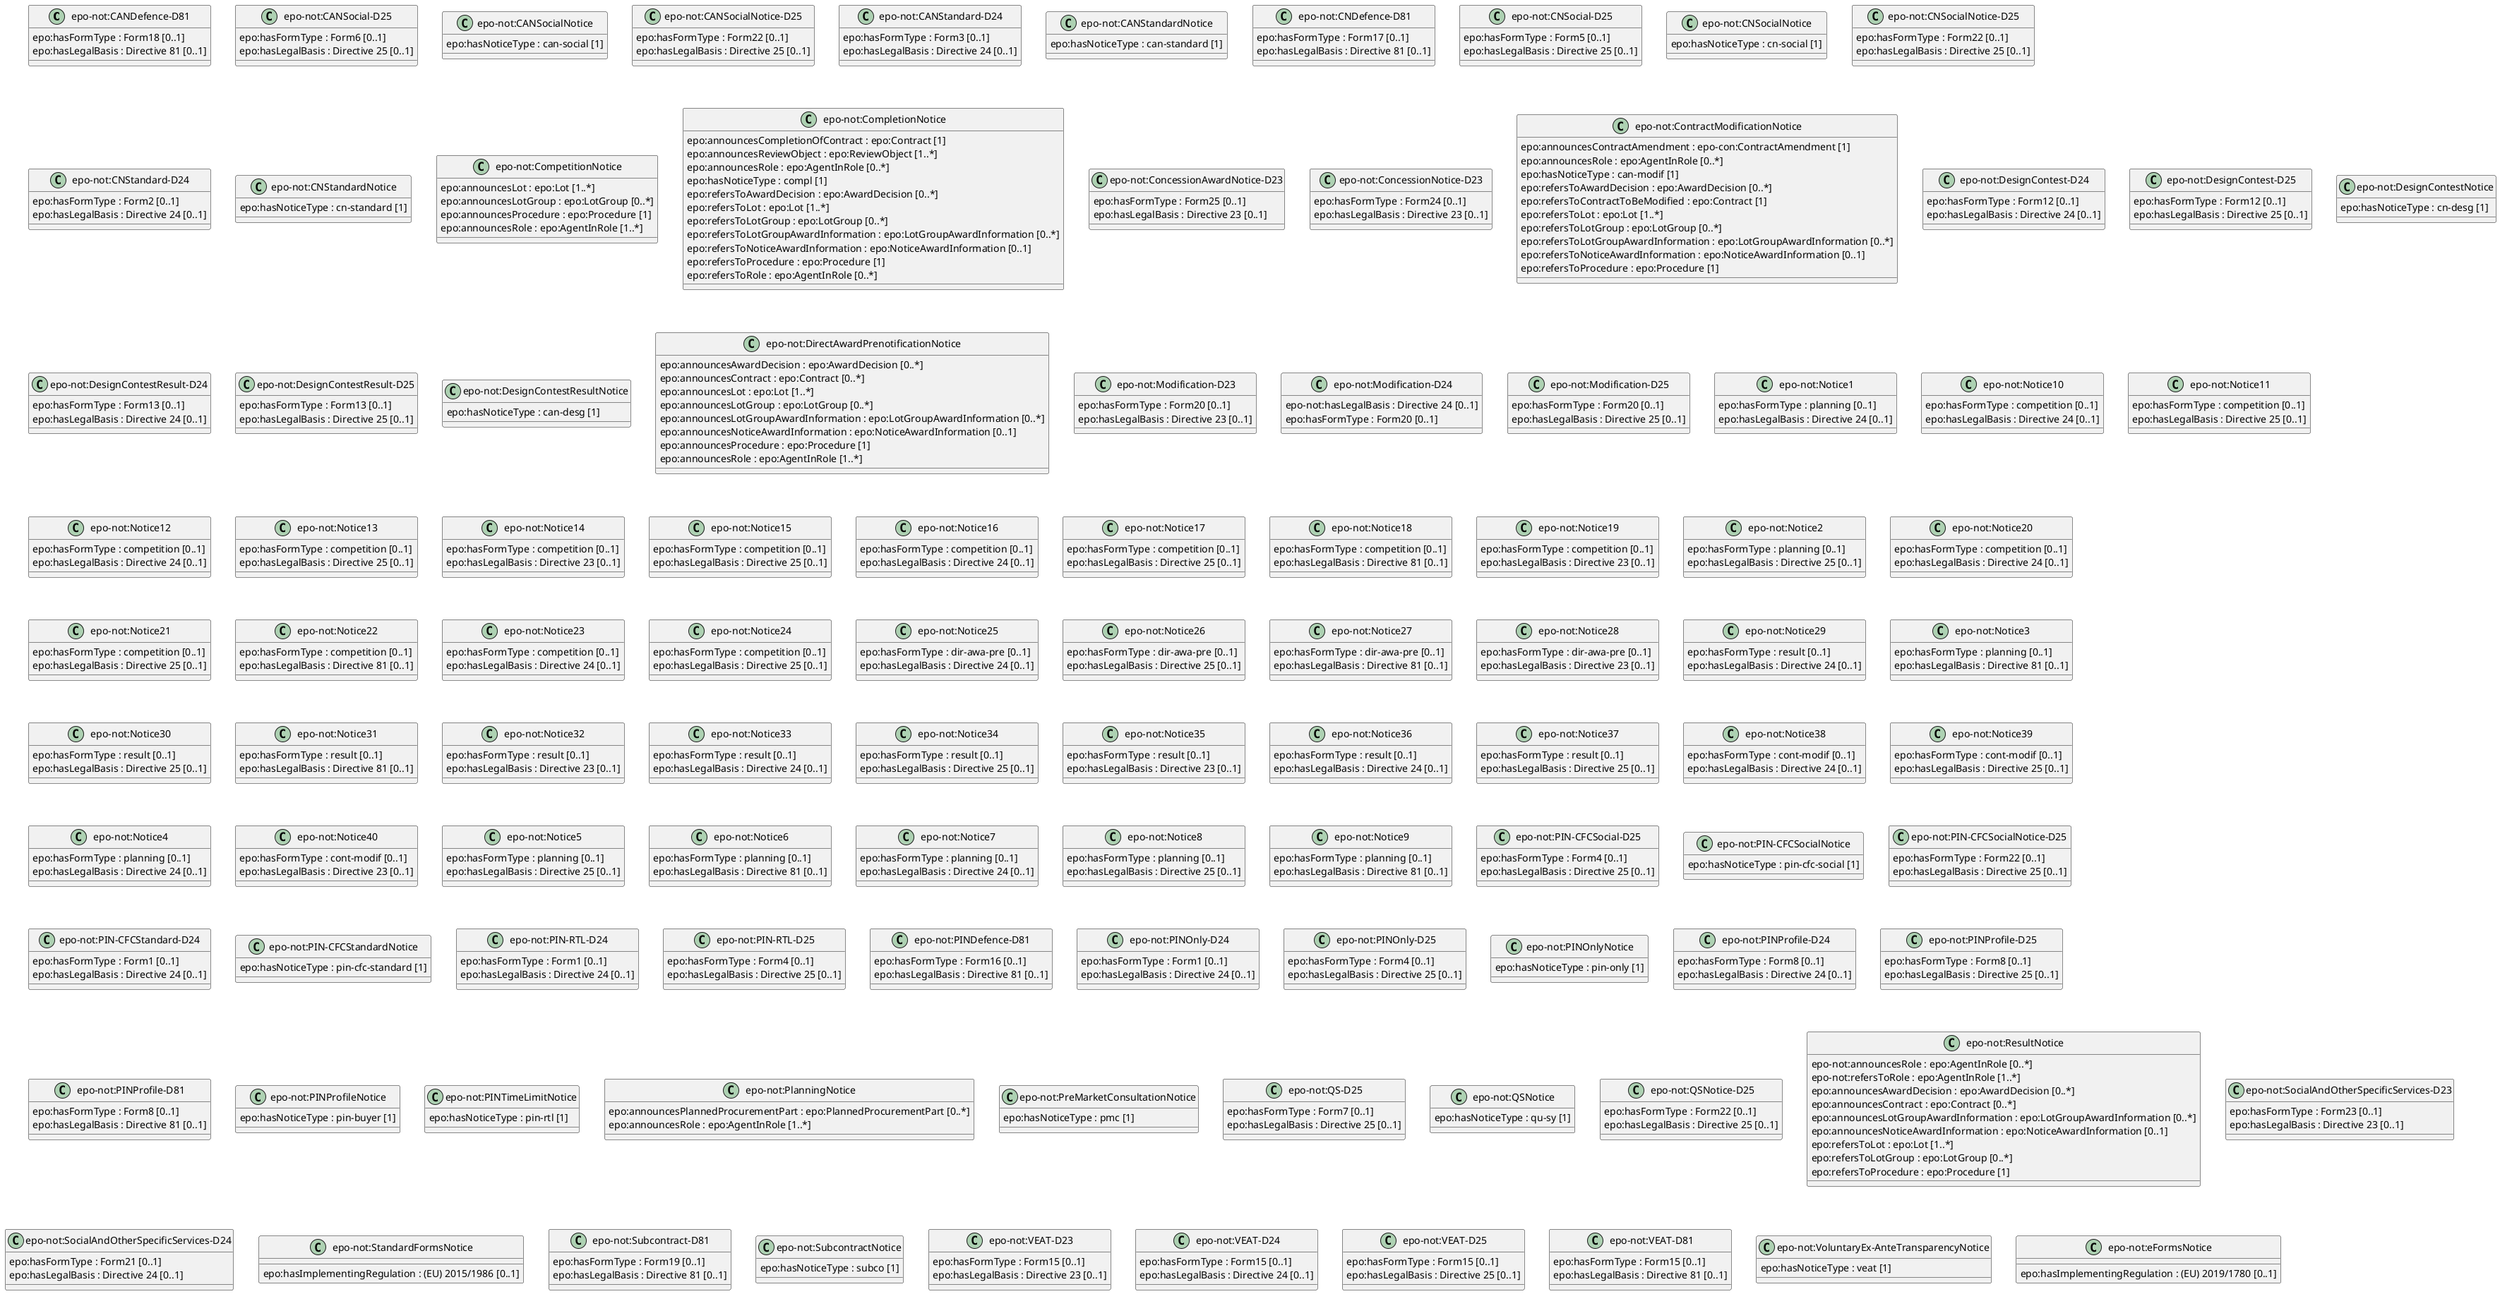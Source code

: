 
@startuml
class "epo-not:CANDefence-D81" {
  epo:hasFormType : Form18 [0..1]
  epo:hasLegalBasis : Directive 81 [0..1]
}

class "epo-not:CANSocial-D25" {
  epo:hasFormType : Form6 [0..1]
  epo:hasLegalBasis : Directive 25 [0..1]
}

class "epo-not:CANSocialNotice" {
  epo:hasNoticeType : can-social [1]
}

class "epo-not:CANSocialNotice-D25" {
  epo:hasFormType : Form22 [0..1]
  epo:hasLegalBasis : Directive 25 [0..1]
}

class "epo-not:CANStandard-D24" {
  epo:hasFormType : Form3 [0..1]
  epo:hasLegalBasis : Directive 24 [0..1]
}

class "epo-not:CANStandardNotice" {
  epo:hasNoticeType : can-standard [1]
}

class "epo-not:CNDefence-D81" {
  epo:hasFormType : Form17 [0..1]
  epo:hasLegalBasis : Directive 81 [0..1]
}

class "epo-not:CNSocial-D25" {
  epo:hasFormType : Form5 [0..1]
  epo:hasLegalBasis : Directive 25 [0..1]
}

class "epo-not:CNSocialNotice" {
  epo:hasNoticeType : cn-social [1]
}

class "epo-not:CNSocialNotice-D25" {
  epo:hasFormType : Form22 [0..1]
  epo:hasLegalBasis : Directive 25 [0..1]
}

class "epo-not:CNStandard-D24" {
  epo:hasFormType : Form2 [0..1]
  epo:hasLegalBasis : Directive 24 [0..1]
}

class "epo-not:CNStandardNotice" {
  epo:hasNoticeType : cn-standard [1]
}

class "epo-not:CompetitionNotice" {
  epo:announcesLot : epo:Lot [1..*]
  epo:announcesLotGroup : epo:LotGroup [0..*]
  epo:announcesProcedure : epo:Procedure [1]
  epo:announcesRole : epo:AgentInRole [1..*]
}

class "epo-not:CompletionNotice" {
  epo:announcesCompletionOfContract : epo:Contract [1]
  epo:announcesReviewObject : epo:ReviewObject [1..*]
  epo:announcesRole : epo:AgentInRole [0..*]
  epo:hasNoticeType : compl [1]
  epo:refersToAwardDecision : epo:AwardDecision [0..*]
  epo:refersToLot : epo:Lot [1..*]
  epo:refersToLotGroup : epo:LotGroup [0..*]
  epo:refersToLotGroupAwardInformation : epo:LotGroupAwardInformation [0..*]
  epo:refersToNoticeAwardInformation : epo:NoticeAwardInformation [0..1]
  epo:refersToProcedure : epo:Procedure [1]
  epo:refersToRole : epo:AgentInRole [0..*]
}

class "epo-not:ConcessionAwardNotice-D23" {
  epo:hasFormType : Form25 [0..1]
  epo:hasLegalBasis : Directive 23 [0..1]
}

class "epo-not:ConcessionNotice-D23" {
  epo:hasFormType : Form24 [0..1]
  epo:hasLegalBasis : Directive 23 [0..1]
}

class "epo-not:ContractModificationNotice" {
  epo:announcesContractAmendment : epo-con:ContractAmendment [1]
  epo:announcesRole : epo:AgentInRole [0..*]
  epo:hasNoticeType : can-modif [1]
  epo:refersToAwardDecision : epo:AwardDecision [0..*]
  epo:refersToContractToBeModified : epo:Contract [1]
  epo:refersToLot : epo:Lot [1..*]
  epo:refersToLotGroup : epo:LotGroup [0..*]
  epo:refersToLotGroupAwardInformation : epo:LotGroupAwardInformation [0..*]
  epo:refersToNoticeAwardInformation : epo:NoticeAwardInformation [0..1]
  epo:refersToProcedure : epo:Procedure [1]
}

class "epo-not:DesignContest-D24" {
  epo:hasFormType : Form12 [0..1]
  epo:hasLegalBasis : Directive 24 [0..1]
}

class "epo-not:DesignContest-D25" {
  epo:hasFormType : Form12 [0..1]
  epo:hasLegalBasis : Directive 25 [0..1]
}

class "epo-not:DesignContestNotice" {
  epo:hasNoticeType : cn-desg [1]
}

class "epo-not:DesignContestResult-D24" {
  epo:hasFormType : Form13 [0..1]
  epo:hasLegalBasis : Directive 24 [0..1]
}

class "epo-not:DesignContestResult-D25" {
  epo:hasFormType : Form13 [0..1]
  epo:hasLegalBasis : Directive 25 [0..1]
}

class "epo-not:DesignContestResultNotice" {
  epo:hasNoticeType : can-desg [1]
}

class "epo-not:DirectAwardPrenotificationNotice" {
  epo:announcesAwardDecision : epo:AwardDecision [0..*]
  epo:announcesContract : epo:Contract [0..*]
  epo:announcesLot : epo:Lot [1..*]
  epo:announcesLotGroup : epo:LotGroup [0..*]
  epo:announcesLotGroupAwardInformation : epo:LotGroupAwardInformation [0..*]
  epo:announcesNoticeAwardInformation : epo:NoticeAwardInformation [0..1]
  epo:announcesProcedure : epo:Procedure [1]
  epo:announcesRole : epo:AgentInRole [1..*]
}

class "epo-not:Modification-D23" {
  epo:hasFormType : Form20 [0..1]
  epo:hasLegalBasis : Directive 23 [0..1]
}

class "epo-not:Modification-D24" {
  epo-not:hasLegalBasis : Directive 24 [0..1]
  epo:hasFormType : Form20 [0..1]
}

class "epo-not:Modification-D25" {
  epo:hasFormType : Form20 [0..1]
  epo:hasLegalBasis : Directive 25 [0..1]
}

class "epo-not:Notice1" {
  epo:hasFormType : planning [0..1]
  epo:hasLegalBasis : Directive 24 [0..1]
}

class "epo-not:Notice10" {
  epo:hasFormType : competition [0..1]
  epo:hasLegalBasis : Directive 24 [0..1]
}

class "epo-not:Notice11" {
  epo:hasFormType : competition [0..1]
  epo:hasLegalBasis : Directive 25 [0..1]
}

class "epo-not:Notice12" {
  epo:hasFormType : competition [0..1]
  epo:hasLegalBasis : Directive 24 [0..1]
}

class "epo-not:Notice13" {
  epo:hasFormType : competition [0..1]
  epo:hasLegalBasis : Directive 25 [0..1]
}

class "epo-not:Notice14" {
  epo:hasFormType : competition [0..1]
  epo:hasLegalBasis : Directive 23 [0..1]
}

class "epo-not:Notice15" {
  epo:hasFormType : competition [0..1]
  epo:hasLegalBasis : Directive 25 [0..1]
}

class "epo-not:Notice16" {
  epo:hasFormType : competition [0..1]
  epo:hasLegalBasis : Directive 24 [0..1]
}

class "epo-not:Notice17" {
  epo:hasFormType : competition [0..1]
  epo:hasLegalBasis : Directive 25 [0..1]
}

class "epo-not:Notice18" {
  epo:hasFormType : competition [0..1]
  epo:hasLegalBasis : Directive 81 [0..1]
}

class "epo-not:Notice19" {
  epo:hasFormType : competition [0..1]
  epo:hasLegalBasis : Directive 23 [0..1]
}

class "epo-not:Notice2" {
  epo:hasFormType : planning [0..1]
  epo:hasLegalBasis : Directive 25 [0..1]
}

class "epo-not:Notice20" {
  epo:hasFormType : competition [0..1]
  epo:hasLegalBasis : Directive 24 [0..1]
}

class "epo-not:Notice21" {
  epo:hasFormType : competition [0..1]
  epo:hasLegalBasis : Directive 25 [0..1]
}

class "epo-not:Notice22" {
  epo:hasFormType : competition [0..1]
  epo:hasLegalBasis : Directive 81 [0..1]
}

class "epo-not:Notice23" {
  epo:hasFormType : competition [0..1]
  epo:hasLegalBasis : Directive 24 [0..1]
}

class "epo-not:Notice24" {
  epo:hasFormType : competition [0..1]
  epo:hasLegalBasis : Directive 25 [0..1]
}

class "epo-not:Notice25" {
  epo:hasFormType : dir-awa-pre [0..1]
  epo:hasLegalBasis : Directive 24 [0..1]
}

class "epo-not:Notice26" {
  epo:hasFormType : dir-awa-pre [0..1]
  epo:hasLegalBasis : Directive 25 [0..1]
}

class "epo-not:Notice27" {
  epo:hasFormType : dir-awa-pre [0..1]
  epo:hasLegalBasis : Directive 81 [0..1]
}

class "epo-not:Notice28" {
  epo:hasFormType : dir-awa-pre [0..1]
  epo:hasLegalBasis : Directive 23 [0..1]
}

class "epo-not:Notice29" {
  epo:hasFormType : result [0..1]
  epo:hasLegalBasis : Directive 24 [0..1]
}

class "epo-not:Notice3" {
  epo:hasFormType : planning [0..1]
  epo:hasLegalBasis : Directive 81 [0..1]
}

class "epo-not:Notice30" {
  epo:hasFormType : result [0..1]
  epo:hasLegalBasis : Directive 25 [0..1]
}

class "epo-not:Notice31" {
  epo:hasFormType : result [0..1]
  epo:hasLegalBasis : Directive 81 [0..1]
}

class "epo-not:Notice32" {
  epo:hasFormType : result [0..1]
  epo:hasLegalBasis : Directive 23 [0..1]
}

class "epo-not:Notice33" {
  epo:hasFormType : result [0..1]
  epo:hasLegalBasis : Directive 24 [0..1]
}

class "epo-not:Notice34" {
  epo:hasFormType : result [0..1]
  epo:hasLegalBasis : Directive 25 [0..1]
}

class "epo-not:Notice35" {
  epo:hasFormType : result [0..1]
  epo:hasLegalBasis : Directive 23 [0..1]
}

class "epo-not:Notice36" {
  epo:hasFormType : result [0..1]
  epo:hasLegalBasis : Directive 24 [0..1]
}

class "epo-not:Notice37" {
  epo:hasFormType : result [0..1]
  epo:hasLegalBasis : Directive 25 [0..1]
}

class "epo-not:Notice38" {
  epo:hasFormType : cont-modif [0..1]
  epo:hasLegalBasis : Directive 24 [0..1]
}

class "epo-not:Notice39" {
  epo:hasFormType : cont-modif [0..1]
  epo:hasLegalBasis : Directive 25 [0..1]
}

class "epo-not:Notice4" {
  epo:hasFormType : planning [0..1]
  epo:hasLegalBasis : Directive 24 [0..1]
}

class "epo-not:Notice40" {
  epo:hasFormType : cont-modif [0..1]
  epo:hasLegalBasis : Directive 23 [0..1]
}

class "epo-not:Notice5" {
  epo:hasFormType : planning [0..1]
  epo:hasLegalBasis : Directive 25 [0..1]
}

class "epo-not:Notice6" {
  epo:hasFormType : planning [0..1]
  epo:hasLegalBasis : Directive 81 [0..1]
}

class "epo-not:Notice7" {
  epo:hasFormType : planning [0..1]
  epo:hasLegalBasis : Directive 24 [0..1]
}

class "epo-not:Notice8" {
  epo:hasFormType : planning [0..1]
  epo:hasLegalBasis : Directive 25 [0..1]
}

class "epo-not:Notice9" {
  epo:hasFormType : planning [0..1]
  epo:hasLegalBasis : Directive 81 [0..1]
}

class "epo-not:PIN-CFCSocial-D25" {
  epo:hasFormType : Form4 [0..1]
  epo:hasLegalBasis : Directive 25 [0..1]
}

class "epo-not:PIN-CFCSocialNotice" {
  epo:hasNoticeType : pin-cfc-social [1]
}

class "epo-not:PIN-CFCSocialNotice-D25" {
  epo:hasFormType : Form22 [0..1]
  epo:hasLegalBasis : Directive 25 [0..1]
}

class "epo-not:PIN-CFCStandard-D24" {
  epo:hasFormType : Form1 [0..1]
  epo:hasLegalBasis : Directive 24 [0..1]
}

class "epo-not:PIN-CFCStandardNotice" {
  epo:hasNoticeType : pin-cfc-standard [1]
}

class "epo-not:PIN-RTL-D24" {
  epo:hasFormType : Form1 [0..1]
  epo:hasLegalBasis : Directive 24 [0..1]
}

class "epo-not:PIN-RTL-D25" {
  epo:hasFormType : Form4 [0..1]
  epo:hasLegalBasis : Directive 25 [0..1]
}

class "epo-not:PINDefence-D81" {
  epo:hasFormType : Form16 [0..1]
  epo:hasLegalBasis : Directive 81 [0..1]
}

class "epo-not:PINOnly-D24" {
  epo:hasFormType : Form1 [0..1]
  epo:hasLegalBasis : Directive 24 [0..1]
}

class "epo-not:PINOnly-D25" {
  epo:hasFormType : Form4 [0..1]
  epo:hasLegalBasis : Directive 25 [0..1]
}

class "epo-not:PINOnlyNotice" {
  epo:hasNoticeType : pin-only [1]
}

class "epo-not:PINProfile-D24" {
  epo:hasFormType : Form8 [0..1]
  epo:hasLegalBasis : Directive 24 [0..1]
}

class "epo-not:PINProfile-D25" {
  epo:hasFormType : Form8 [0..1]
  epo:hasLegalBasis : Directive 25 [0..1]
}

class "epo-not:PINProfile-D81" {
  epo:hasFormType : Form8 [0..1]
  epo:hasLegalBasis : Directive 81 [0..1]
}

class "epo-not:PINProfileNotice" {
  epo:hasNoticeType : pin-buyer [1]
}

class "epo-not:PINTimeLimitNotice" {
  epo:hasNoticeType : pin-rtl [1]
}

class "epo-not:PlanningNotice" {
  epo:announcesPlannedProcurementPart : epo:PlannedProcurementPart [0..*]
  epo:announcesRole : epo:AgentInRole [1..*]
}

class "epo-not:PreMarketConsultationNotice" {
  epo:hasNoticeType : pmc [1]
}

class "epo-not:QS-D25" {
  epo:hasFormType : Form7 [0..1]
  epo:hasLegalBasis : Directive 25 [0..1]
}

class "epo-not:QSNotice" {
  epo:hasNoticeType : qu-sy [1]
}

class "epo-not:QSNotice-D25" {
  epo:hasFormType : Form22 [0..1]
  epo:hasLegalBasis : Directive 25 [0..1]
}

class "epo-not:ResultNotice" {
  epo-not:announcesRole : epo:AgentInRole [0..*]
  epo-not:refersToRole : epo:AgentInRole [1..*]
  epo:announcesAwardDecision : epo:AwardDecision [0..*]
  epo:announcesContract : epo:Contract [0..*]
  epo:announcesLotGroupAwardInformation : epo:LotGroupAwardInformation [0..*]
  epo:announcesNoticeAwardInformation : epo:NoticeAwardInformation [0..1]
  epo:refersToLot : epo:Lot [1..*]
  epo:refersToLotGroup : epo:LotGroup [0..*]
  epo:refersToProcedure : epo:Procedure [1]
}

class "epo-not:SocialAndOtherSpecificServices-D23" {
  epo:hasFormType : Form23 [0..1]
  epo:hasLegalBasis : Directive 23 [0..1]
}

class "epo-not:SocialAndOtherSpecificServices-D24" {
  epo:hasFormType : Form21 [0..1]
  epo:hasLegalBasis : Directive 24 [0..1]
}

class "epo-not:StandardFormsNotice" {
  epo:hasImplementingRegulation : (EU) 2015/1986 [0..1]
}

class "epo-not:Subcontract-D81" {
  epo:hasFormType : Form19 [0..1]
  epo:hasLegalBasis : Directive 81 [0..1]
}

class "epo-not:SubcontractNotice" {
  epo:hasNoticeType : subco [1]
}

class "epo-not:VEAT-D23" {
  epo:hasFormType : Form15 [0..1]
  epo:hasLegalBasis : Directive 23 [0..1]
}

class "epo-not:VEAT-D24" {
  epo:hasFormType : Form15 [0..1]
  epo:hasLegalBasis : Directive 24 [0..1]
}

class "epo-not:VEAT-D25" {
  epo:hasFormType : Form15 [0..1]
  epo:hasLegalBasis : Directive 25 [0..1]
}

class "epo-not:VEAT-D81" {
  epo:hasFormType : Form15 [0..1]
  epo:hasLegalBasis : Directive 81 [0..1]
}

class "epo-not:VoluntaryEx-AnteTransparencyNotice" {
  epo:hasNoticeType : veat [1]
}

class "epo-not:eFormsNotice" {
  epo:hasImplementingRegulation : (EU) 2019/1780 [0..1]
}

@enduml
